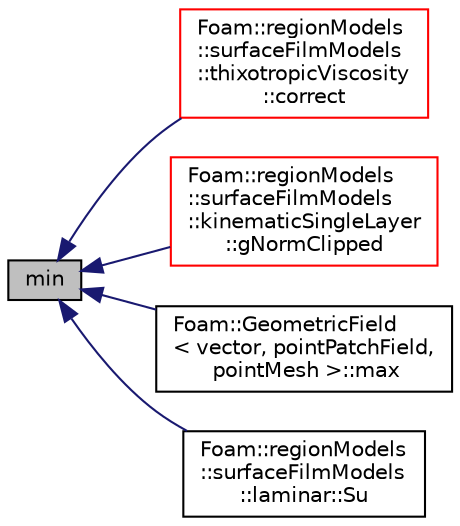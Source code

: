 digraph "min"
{
  bgcolor="transparent";
  edge [fontname="Helvetica",fontsize="10",labelfontname="Helvetica",labelfontsize="10"];
  node [fontname="Helvetica",fontsize="10",shape=record];
  rankdir="LR";
  Node8953 [label="min",height=0.2,width=0.4,color="black", fillcolor="grey75", style="filled", fontcolor="black"];
  Node8953 -> Node8954 [dir="back",color="midnightblue",fontsize="10",style="solid",fontname="Helvetica"];
  Node8954 [label="Foam::regionModels\l::surfaceFilmModels\l::thixotropicViscosity\l::correct",height=0.2,width=0.4,color="red",URL="$a30229.html#a2e639533765b4cde1bd3d0f0c528aa6c",tooltip="Correct. "];
  Node8953 -> Node8956 [dir="back",color="midnightblue",fontsize="10",style="solid",fontname="Helvetica"];
  Node8956 [label="Foam::regionModels\l::surfaceFilmModels\l::kinematicSingleLayer\l::gNormClipped",height=0.2,width=0.4,color="red",URL="$a30117.html#a02d206df7ce7e235814b5f0bd2f8668d",tooltip="Return the gravity normal-to-patch component contribution. "];
  Node8953 -> Node8963 [dir="back",color="midnightblue",fontsize="10",style="solid",fontname="Helvetica"];
  Node8963 [label="Foam::GeometricField\l\< vector, pointPatchField,\l pointMesh \>::max",height=0.2,width=0.4,color="black",URL="$a23249.html#a02f51609ede2ab447ff3511e01db1fc6"];
  Node8953 -> Node8964 [dir="back",color="midnightblue",fontsize="10",style="solid",fontname="Helvetica"];
  Node8964 [label="Foam::regionModels\l::surfaceFilmModels\l::laminar::Su",height=0.2,width=0.4,color="black",URL="$a30149.html#aca01e51c28f070cac3e78d7a5a8a5d0a",tooltip="Return the source for the film momentum equation. "];
}
